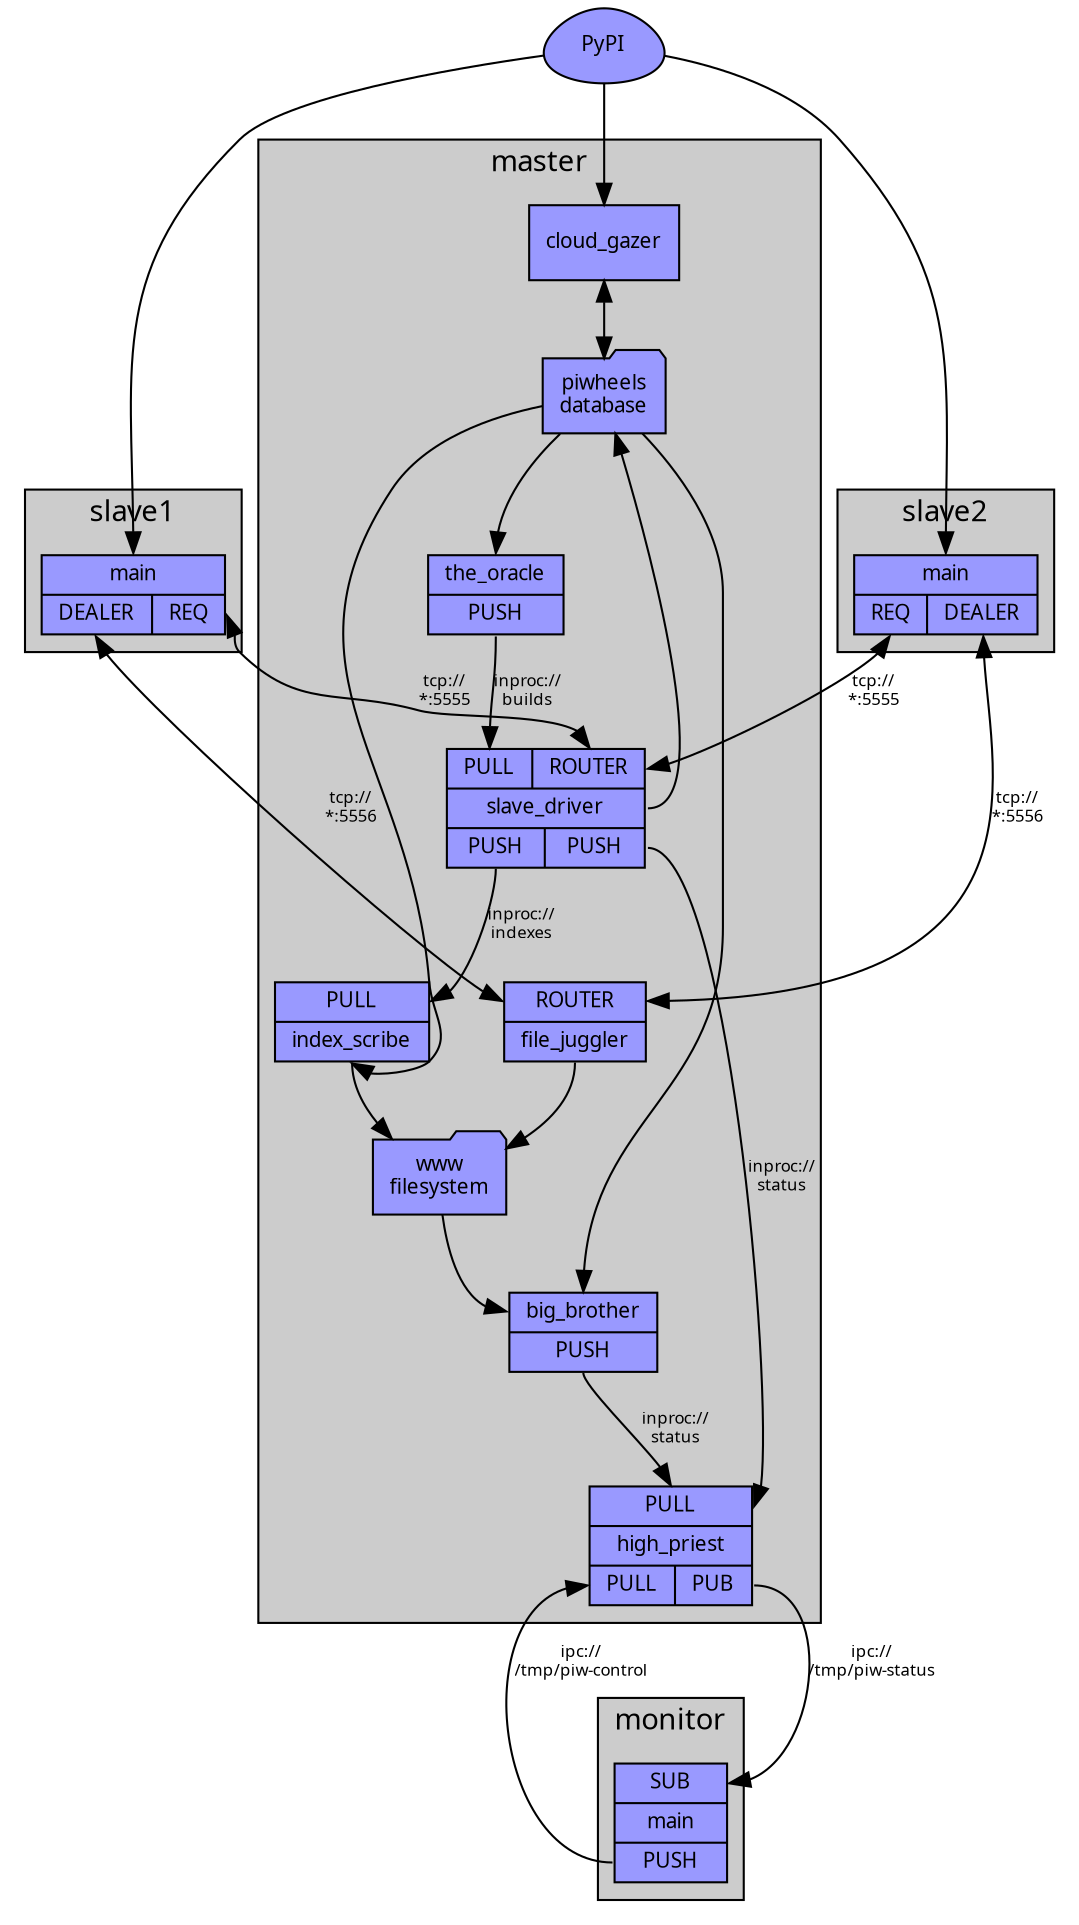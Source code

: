 digraph piwheels {
    graph [nodesep=0.5, ranksep=0.5, style=filled, fontname=Sans, fontsize=14, fillcolor="#cccccc"];
    node [shape=record, fontname=Sans, fontsize=10, style=filled, fillcolor="#9999ff", penwidth=1];
    edge [fontname=Sans, fontsize=8];

    pypi [label="PyPI", shape=egg];

    subgraph cluster_master {
        graph [label="master"];

        high_priest [label="{{<int_status>PULL}|high_priest|{<control>PULL|<ext_status>PUB}}"];
        cloud_gazer [label="<t>cloud_gazer"];
        the_oracle [label="{<t>the_oracle|<builds>PUSH}"];
        big_brother [label="{<t>big_brother|<int_status>PUSH}"];
        slave_driver [label="{{<builds>PULL|<slaves>ROUTER}|<t>slave_driver|{<indexes>PUSH|<int_status>PUSH}}"];
        file_juggler [label="{<slaves>ROUTER|<t>file_juggler}"];
        index_scribe [label="{<indexes>PULL|<t>index_scribe}"];

        big_brother:int_status->high_priest:int_status [label="inproc://\nstatus"];
        slave_driver:int_status->high_priest:int_status [label="inproc://\nstatus"];
        the_oracle:builds->slave_driver:builds [label="inproc://\nbuilds"];
        slave_driver:indexes->index_scribe:indexes [label="inproc://\nindexes"];

        db [label="piwheels\ndatabase", shape=folder];
        fs [label="www\nfilesystem", shape=folder];

        cloud_gazer:t->db [dir=both];
        db->the_oracle:t;
        db->big_brother:t;
        fs->big_brother:t;
        slave_driver:t->db;
        db->index_scribe:t;

        index_scribe:t->fs;
        file_juggler:t->fs;
    }

    subgraph cluster_monitor {
        graph [label="monitor"];
        monitor [label="{<status>SUB|<t>main|<control>PUSH}"];
    }

    subgraph cluster_slave1 {
        graph [label="slave1"];
        slave1 [label="{<t>main|{<files>DEALER|<builds>REQ}}"];
    }

    subgraph cluster_slave2 {
        graph [label="slave2"];
        slave2 [label="{<t>main|{<builds>REQ|<files>DEALER}}"];
    }

    pypi->cloud_gazer:t;
    pypi->slave1:t;
    pypi->slave2:t;
    slave1:builds->slave_driver:slaves [dir=both, label="tcp://\n*:5555"];
    slave2:builds->slave_driver:slaves [dir=both, label="tcp://\n*:5555"];
    slave1:files->file_juggler:slaves [dir=both, label="tcp://\n*:5556"];
    slave2:files->file_juggler:slaves [dir=both, label="tcp://\n*:5556"];
    high_priest:ext_status->monitor:status [label="ipc://\n/tmp/piw-status"];
    monitor:control->high_priest:control [label="ipc://\n/tmp/piw-control"];
}
